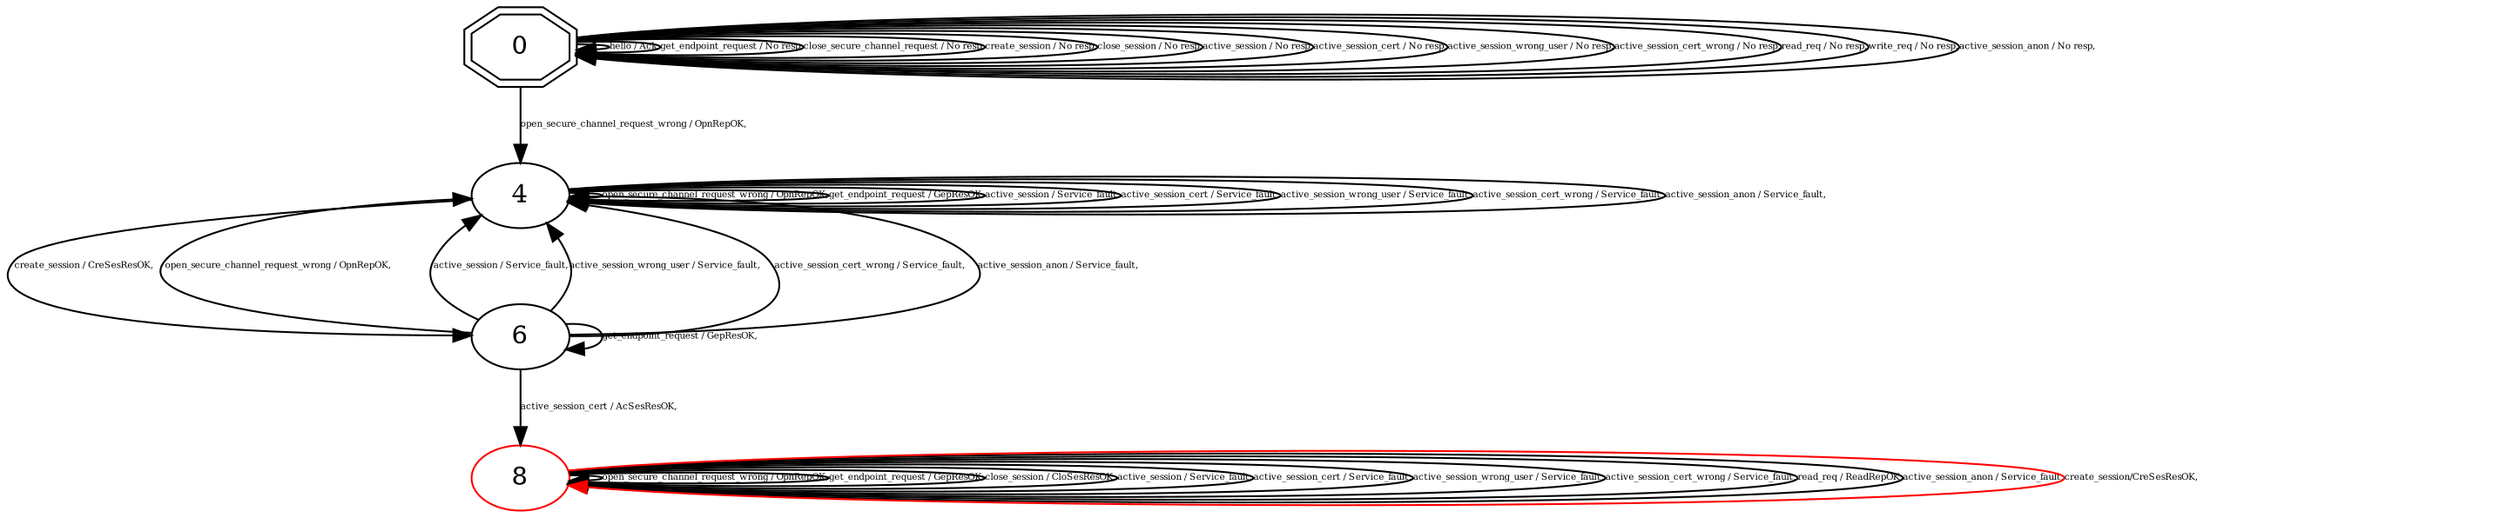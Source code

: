 digraph "Automata" { 
	 "4_1_false" [shape=ellipse,style=filled,fillcolor=white,URL="4",label="4"];
	 "6_1_false" [shape=ellipse,style=filled,fillcolor=white,URL="6",label="6"];
	 "0_1_false" [shape=doubleoctagon,style=filled,fillcolor=white,URL="0",label="0"];
	 "8_1_false" [shape=ellipse,style=filled,fillcolor=white,URL="8",label="8",color=red];
	 "8_1_false"->"8_1_false" [fontsize=5,label="open_secure_channel_request_wrong / OpnRepOK,"];
	 "8_1_false"->"8_1_false" [fontsize=5,label="get_endpoint_request / GepResOK,"];
	 "8_1_false"->"8_1_false" [fontsize=5,label="close_session / CloSesResOK,"];
	 "8_1_false"->"8_1_false" [fontsize=5,label="active_session / Service_fault,"];
	 "8_1_false"->"8_1_false" [fontsize=5,label="active_session_cert / Service_fault,"];
	 "8_1_false"->"8_1_false" [fontsize=5,label="active_session_wrong_user / Service_fault,"];
	 "8_1_false"->"8_1_false" [fontsize=5,label="active_session_cert_wrong / Service_fault,"];
	 "8_1_false"->"8_1_false" [fontsize=5,label="read_req / ReadRepOK,"];
	 "8_1_false"->"8_1_false" [fontsize=5,label="active_session_anon / Service_fault,"];
	 "6_1_false"->"4_1_false" [fontsize=5,label="open_secure_channel_request_wrong / OpnRepOK,"];
	 "6_1_false"->"4_1_false" [fontsize=5,label="active_session / Service_fault,"];
	 "6_1_false"->"4_1_false" [fontsize=5,label="active_session_wrong_user / Service_fault,"];
	 "6_1_false"->"4_1_false" [fontsize=5,label="active_session_cert_wrong / Service_fault,"];
	 "6_1_false"->"4_1_false" [fontsize=5,label="active_session_anon / Service_fault,"];
	 "6_1_false"->"8_1_false" [fontsize=5,label="active_session_cert / AcSesResOK,"];
	 "6_1_false"->"6_1_false" [fontsize=5,label="get_endpoint_request / GepResOK,"];
	 "4_1_false"->"4_1_false" [fontsize=5,label="open_secure_channel_request_wrong / OpnRepOK,"];
	 "4_1_false"->"4_1_false" [fontsize=5,label="get_endpoint_request / GepResOK,"];
	 "4_1_false"->"4_1_false" [fontsize=5,label="active_session / Service_fault,"];
	 "4_1_false"->"4_1_false" [fontsize=5,label="active_session_cert / Service_fault,"];
	 "4_1_false"->"4_1_false" [fontsize=5,label="active_session_wrong_user / Service_fault,"];
	 "4_1_false"->"4_1_false" [fontsize=5,label="active_session_cert_wrong / Service_fault,"];
	 "4_1_false"->"4_1_false" [fontsize=5,label="active_session_anon / Service_fault,"];
	 "4_1_false"->"6_1_false" [fontsize=5,label="create_session / CreSesResOK,"];
	 "0_1_false"->"4_1_false" [fontsize=5,label="open_secure_channel_request_wrong / OpnRepOK,"];
	 "0_1_false"->"0_1_false" [fontsize=5,label="hello / Ack,"];
	 "0_1_false"->"0_1_false" [fontsize=5,label="get_endpoint_request / No resp,"];
	 "0_1_false"->"0_1_false" [fontsize=5,label="close_secure_channel_request / No resp,"];
	 "0_1_false"->"0_1_false" [fontsize=5,label="create_session / No resp,"];
	 "0_1_false"->"0_1_false" [fontsize=5,label="close_session / No resp,"];
	 "0_1_false"->"0_1_false" [fontsize=5,label="active_session / No resp,"];
	 "0_1_false"->"0_1_false" [fontsize=5,label="active_session_cert / No resp,"];
	 "0_1_false"->"0_1_false" [fontsize=5,label="active_session_wrong_user / No resp,"];
	 "0_1_false"->"0_1_false" [fontsize=5,label="active_session_cert_wrong / No resp,"];
	 "0_1_false"->"0_1_false" [fontsize=5,label="read_req / No resp,"];
	 "0_1_false"->"0_1_false" [fontsize=5,label="write_req / No resp,"];
	 "0_1_false"->"0_1_false" [fontsize=5,label="active_session_anon / No resp,"];
	"8_1_false"->"8_1_false"[color=red,label="create_session/CreSesResOK,",fontsize=5];}
